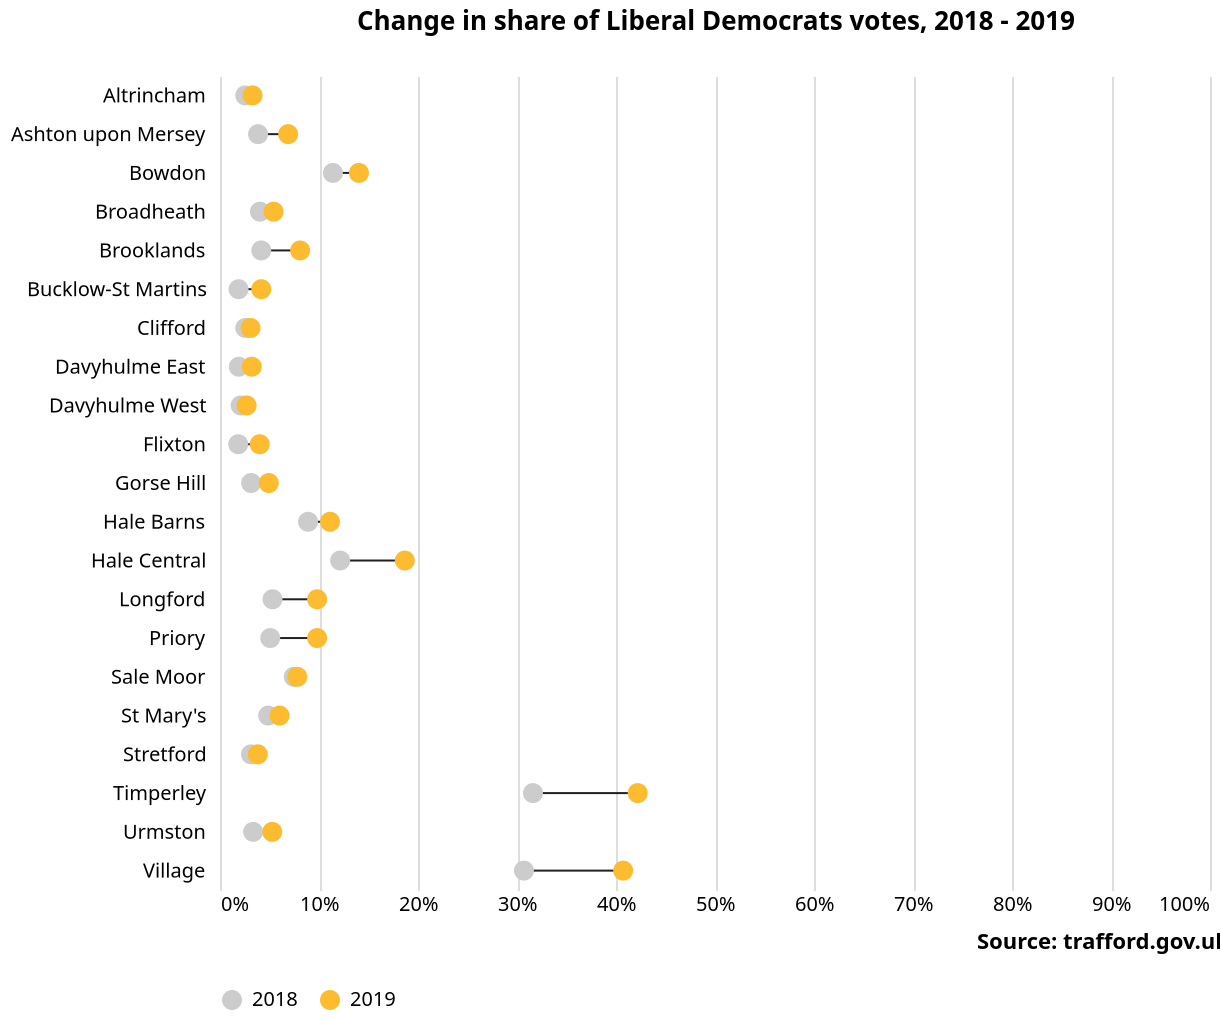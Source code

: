 {
  "$schema": "https://vega.github.io/schema/vega-lite/v3.json",
  "description": "Visualisation showing how the share of votes for the Liberal Democrats has changed between the Trafford local elections in 2018 and 2019.",
  "autosize": {"type": "fit"},
  "width": 600,
  "height": 500,
  "title": {"text": "Change in share of Liberal Democrats votes, 2018 - 2019", "offset": 20},
  "data": {
    "values": [
        {
          "area_name": "Altrincham",
          "year": 2018,
          "ballots_issued": 8266,
          "liberal_democrats_vote": 211
        },
        {
          "area_name": "Ashton upon Mersey",
          "year": 2018,
          "ballots_issued": 3590,
          "liberal_democrats_vote": 138
        },
        {
          "area_name": "Bowdon",
          "year": 2018,
          "ballots_issued": 3121,
          "liberal_democrats_vote": 356
        },
        {
          "area_name": "Broadheath",
          "year": 2018,
          "ballots_issued": 4218,
          "liberal_democrats_vote": 170
        },
        {
          "area_name": "Brooklands",
          "year": 2018,
          "ballots_issued": 4080,
          "liberal_democrats_vote": 170
        },
        {
          "area_name": "Bucklow-St Martins",
          "year": 2018,
          "ballots_issued": 2027,
          "liberal_democrats_vote": 38
        },
        {
          "area_name": "Clifford",
          "year": 2018,
          "ballots_issued": 3212,
          "liberal_democrats_vote": 82
        },
        {
          "area_name": "Davyhulme East",
          "year": 2018,
          "ballots_issued": 3837,
          "liberal_democrats_vote": 73
        },
        {
          "area_name": "Davyhulme West",
          "year": 2018,
          "ballots_issued": 3884,
          "liberal_democrats_vote": 81
        },
        {
          "area_name": "Flixton",
          "year": 2018,
          "ballots_issued": 4562,
          "liberal_democrats_vote": 84
        },
        {
          "area_name": "Gorse Hill",
          "year": 2018,
          "ballots_issued": 2799,
          "liberal_democrats_vote": 88
        },
        {
          "area_name": "Hale Barns",
          "year": 2018,
          "ballots_issued": 2900,
          "liberal_democrats_vote": 258
        },
        {
          "area_name": "Hale Central",
          "year": 2018,
          "ballots_issued": 2999,
          "liberal_democrats_vote": 364
        },
        {
          "area_name": "Longford",
          "year": 2018,
          "ballots_issued": 3658,
          "liberal_democrats_vote": 194
        },
        {
          "area_name": "Priory",
          "year": 2018,
          "ballots_issued": 3352,
          "liberal_democrats_vote": 170
        },
        {
          "area_name": "St Mary's",
          "year": 2018,
          "ballots_issued": 3432,
          "liberal_democrats_vote": 167
        },
        {
          "area_name": "Sale Moor",
          "year": 2018,
          "ballots_issued": 2777,
          "liberal_democrats_vote": 207
        },
        {
          "area_name": "Stretford",
          "year": 2018,
          "ballots_issued": 3130,
          "liberal_democrats_vote": 98
        },
        {
          "area_name": "Timperley",
          "year": 2018,
          "ballots_issued": 4204,
          "liberal_democrats_vote": 1329
        },
        {
          "area_name": "Urmston",
          "year": 2018,
          "ballots_issued": 3890,
          "liberal_democrats_vote": 130
        },
        {
          "area_name": "Village",
          "year": 2018,
          "ballots_issued": 3267,
          "liberal_democrats_vote": 1003
        },
        {
          "area_name": "Altrincham",
          "year": 2019,
          "ballots_issued": 3898,
          "liberal_democrats_vote": 128
        },
        {
          "area_name": "Ashton upon Mersey",
          "year": 2019,
          "ballots_issued": 3588,
          "liberal_democrats_vote": 247
        },
        {
          "area_name": "Bowdon",
          "year": 2019,
          "ballots_issued": 2929,
          "liberal_democrats_vote": 411
        },
        {
          "area_name": "Broadheath",
          "year": 2019,
          "ballots_issued": 4048,
          "liberal_democrats_vote": 219
        },
        {
          "area_name": "Brooklands",
          "year": 2019,
          "ballots_issued": 3682,
          "liberal_democrats_vote": 298
        },
        {
          "area_name": "Bucklow-St Martins",
          "year": 2019,
          "ballots_issued": 1824,
          "liberal_democrats_vote": 76
        },
        {
          "area_name": "Clifford",
          "year": 2019,
          "ballots_issued": 3012,
          "liberal_democrats_vote": 93
        },
        {
          "area_name": "Davyhulme East",
          "year": 2019,
          "ballots_issued": 3177,
          "liberal_democrats_vote": 102
        },
        {
          "area_name": "Davyhulme West",
          "year": 2019,
          "ballots_issued": 3197,
          "liberal_democrats_vote": 86
        },
        {
          "area_name": "Flixton",
          "year": 2019,
          "ballots_issued": 3787,
          "liberal_democrats_vote": 152
        },
        {
          "area_name": "Gorse Hill",
          "year": 2019,
          "ballots_issued": 2620,
          "liberal_democrats_vote": 129
        },
        {
          "area_name": "Hale Barns",
          "year": 2019,
          "ballots_issued": 2817,
          "liberal_democrats_vote": 313
        },
        {
          "area_name": "Hale Central",
          "year": 2019,
          "ballots_issued": 2973,
          "liberal_democrats_vote": 555
        },
        {
          "area_name": "Longford",
          "year": 2019,
          "ballots_issued": 3242,
          "liberal_democrats_vote": 318
        },
        {
          "area_name": "Priory",
          "year": 2019,
          "ballots_issued": 3109,
          "liberal_democrats_vote": 305
        },
        {
          "area_name": "St Mary's",
          "year": 2019,
          "ballots_issued": 3126,
          "liberal_democrats_vote": 188
        },
        {
          "area_name": "Sale Moor",
          "year": 2019,
          "ballots_issued": 2601,
          "liberal_democrats_vote": 203
        },
        {
          "area_name": "Stretford",
          "year": 2019,
          "ballots_issued": 2804,
          "liberal_democrats_vote": 107
        },
        {
          "area_name": "Timperley",
          "year": 2019,
          "ballots_issued": 3918,
          "liberal_democrats_vote": 1653
        },
        {
          "area_name": "Urmston",
          "year": 2019,
          "ballots_issued": 3394,
          "liberal_democrats_vote": 179
        },
        {
          "area_name": "Village",
          "year": 2019,
          "ballots_issued": 3217,
          "liberal_democrats_vote": 1310
        }
    ]
  },
  "transform": [
    {
      "calculate": "(datum.liberal_democrats_vote/datum.ballots_issued)", "as": "vote_percentage"
    }
  ],
  "encoding": {
    "x": {
      "field": "vote_percentage",
      "type": "quantitative",
      "scale": { "domain": [0, 1] },
      "axis": {
        "title": "Source: trafford.gov.uk",
        "titleX": 441,
        "titleY": 20,
        "format": "%"
      }
    },
    "y": {
      "field": "area_name",
      "type": "nominal",
      "axis": {
        "title": null,
        "offset": 5,
        "ticks": false,
        "minExtent": 70,
        "domain": false
      }
    }
  },
  "layer": [
    {
      "mark": "line",
      "encoding": {
        "detail": {"field": "area_name", "type": "nominal"},
        "color": {"value": "#212121"},
        "size": {"value": 1}
      }
    },
    {
      "mark": {"type": "point", "filled": true},
      "encoding": {
        "color": {
          "field": "year",
          "type": "ordinal",
          "scale": {"domain": [2018, 2019], "range": ["#ccc", "#fdbb30"]},
          "legend": {
            "title": null,
            "orient": "bottom",
            "direction": "horizontal"
          }
        },
        "size": {"value": 100},
        "opacity": {"value": 1},
        "tooltip": [
          {"field": "vote_percentage", "type": "quantitative", "title": "Share of votes", "format": ".1%"}
        ]
      }
    }
  ],
  "config": {
    "style": {"cell": {"stroke": "transparent"}},
    "axis": {"ticks": false, "domainColor": ""}
  }
}

